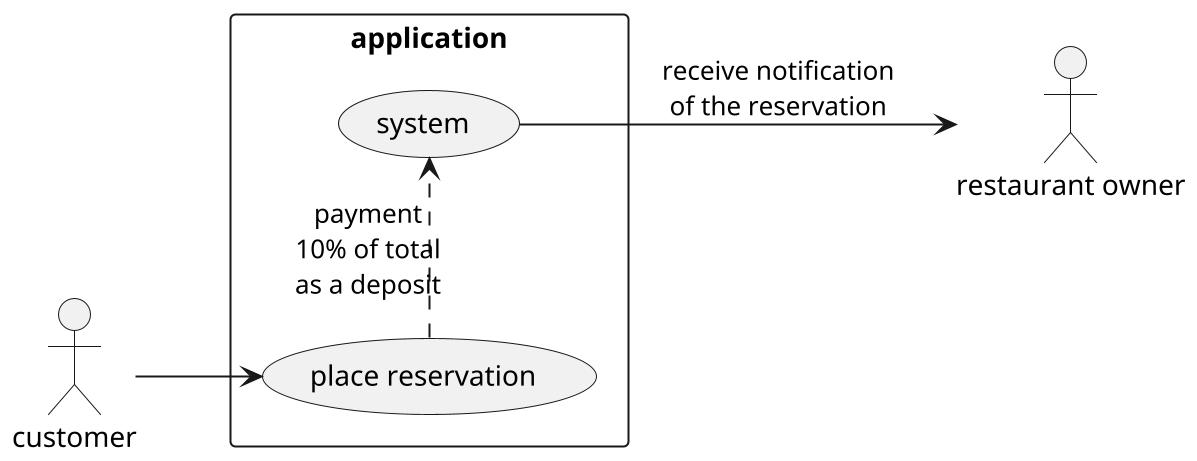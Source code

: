 @startuml reservation
scale 2
left to right direction
skinparam packageStyle rect

actor "customer"
actor "restaurant owner"

rectangle "application" {
    (customer) --> (place reservation)
    (place reservation) .> (system) : payment\n10% of total\nas a deposit
    (system) --> (restaurant owner) : receive notification\nof the reservation
}

@enduml